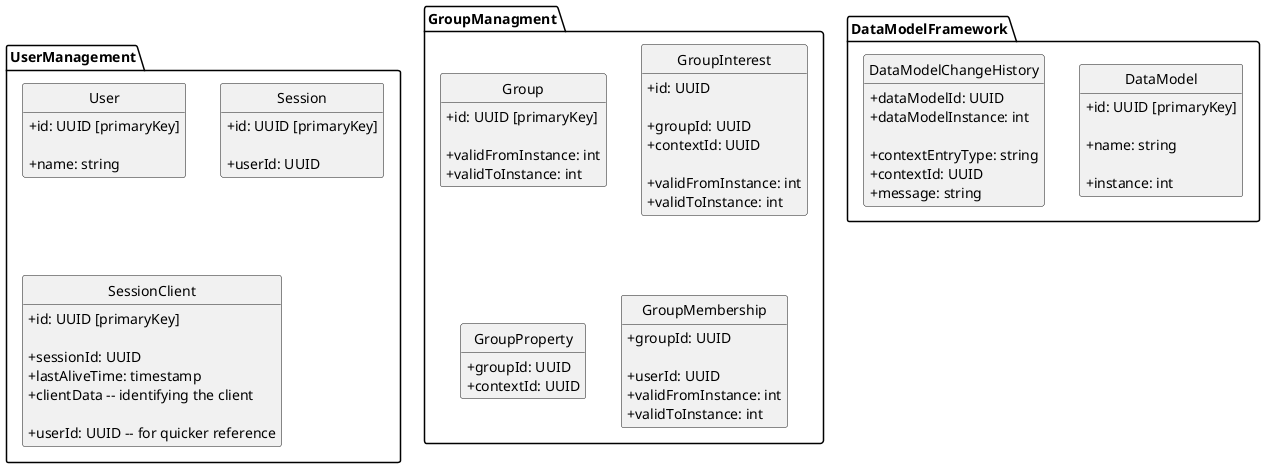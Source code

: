 @startuml
skinparam classAttributeIconSize 0
hide empty members
hide circle

package DataModelFramework {

class DataModel {
   + id: UUID [primaryKey]

   + name: string

   + instance: int
}

class DataModelChangeHistory {
   + dataModelId: UUID
   + dataModelInstance: int

   + contextEntryType: string   
   + contextId: UUID
   + message: string
}

}

package UserManagement {

class User {
   + id: UUID [primaryKey]

   + name: string
}

class Session {
   + id: UUID [primaryKey]

   + userId: UUID
}

class SessionClient {
   + id: UUID [primaryKey]

   + sessionId: UUID
   + lastAliveTime: timestamp
   + clientData -- identifying the client
   
   + userId: UUID -- for quicker reference
}

}

package GroupManagment {

class Group {
   + id: UUID [primaryKey]
   
   + validFromInstance: int
   + validToInstance: int
}

class GroupInterest {
   + id: UUID
   
   + groupId: UUID
   + contextId: UUID
   
   + validFromInstance: int
   + validToInstance: int
}

class GroupProperty {
   + groupId: UUID
   + contextId: UUID
}

class GroupMembership {
   + groupId: UUID
   
   + userId: UUID
   + validFromInstance: int
   + validToInstance: int
}


}


@enduml
